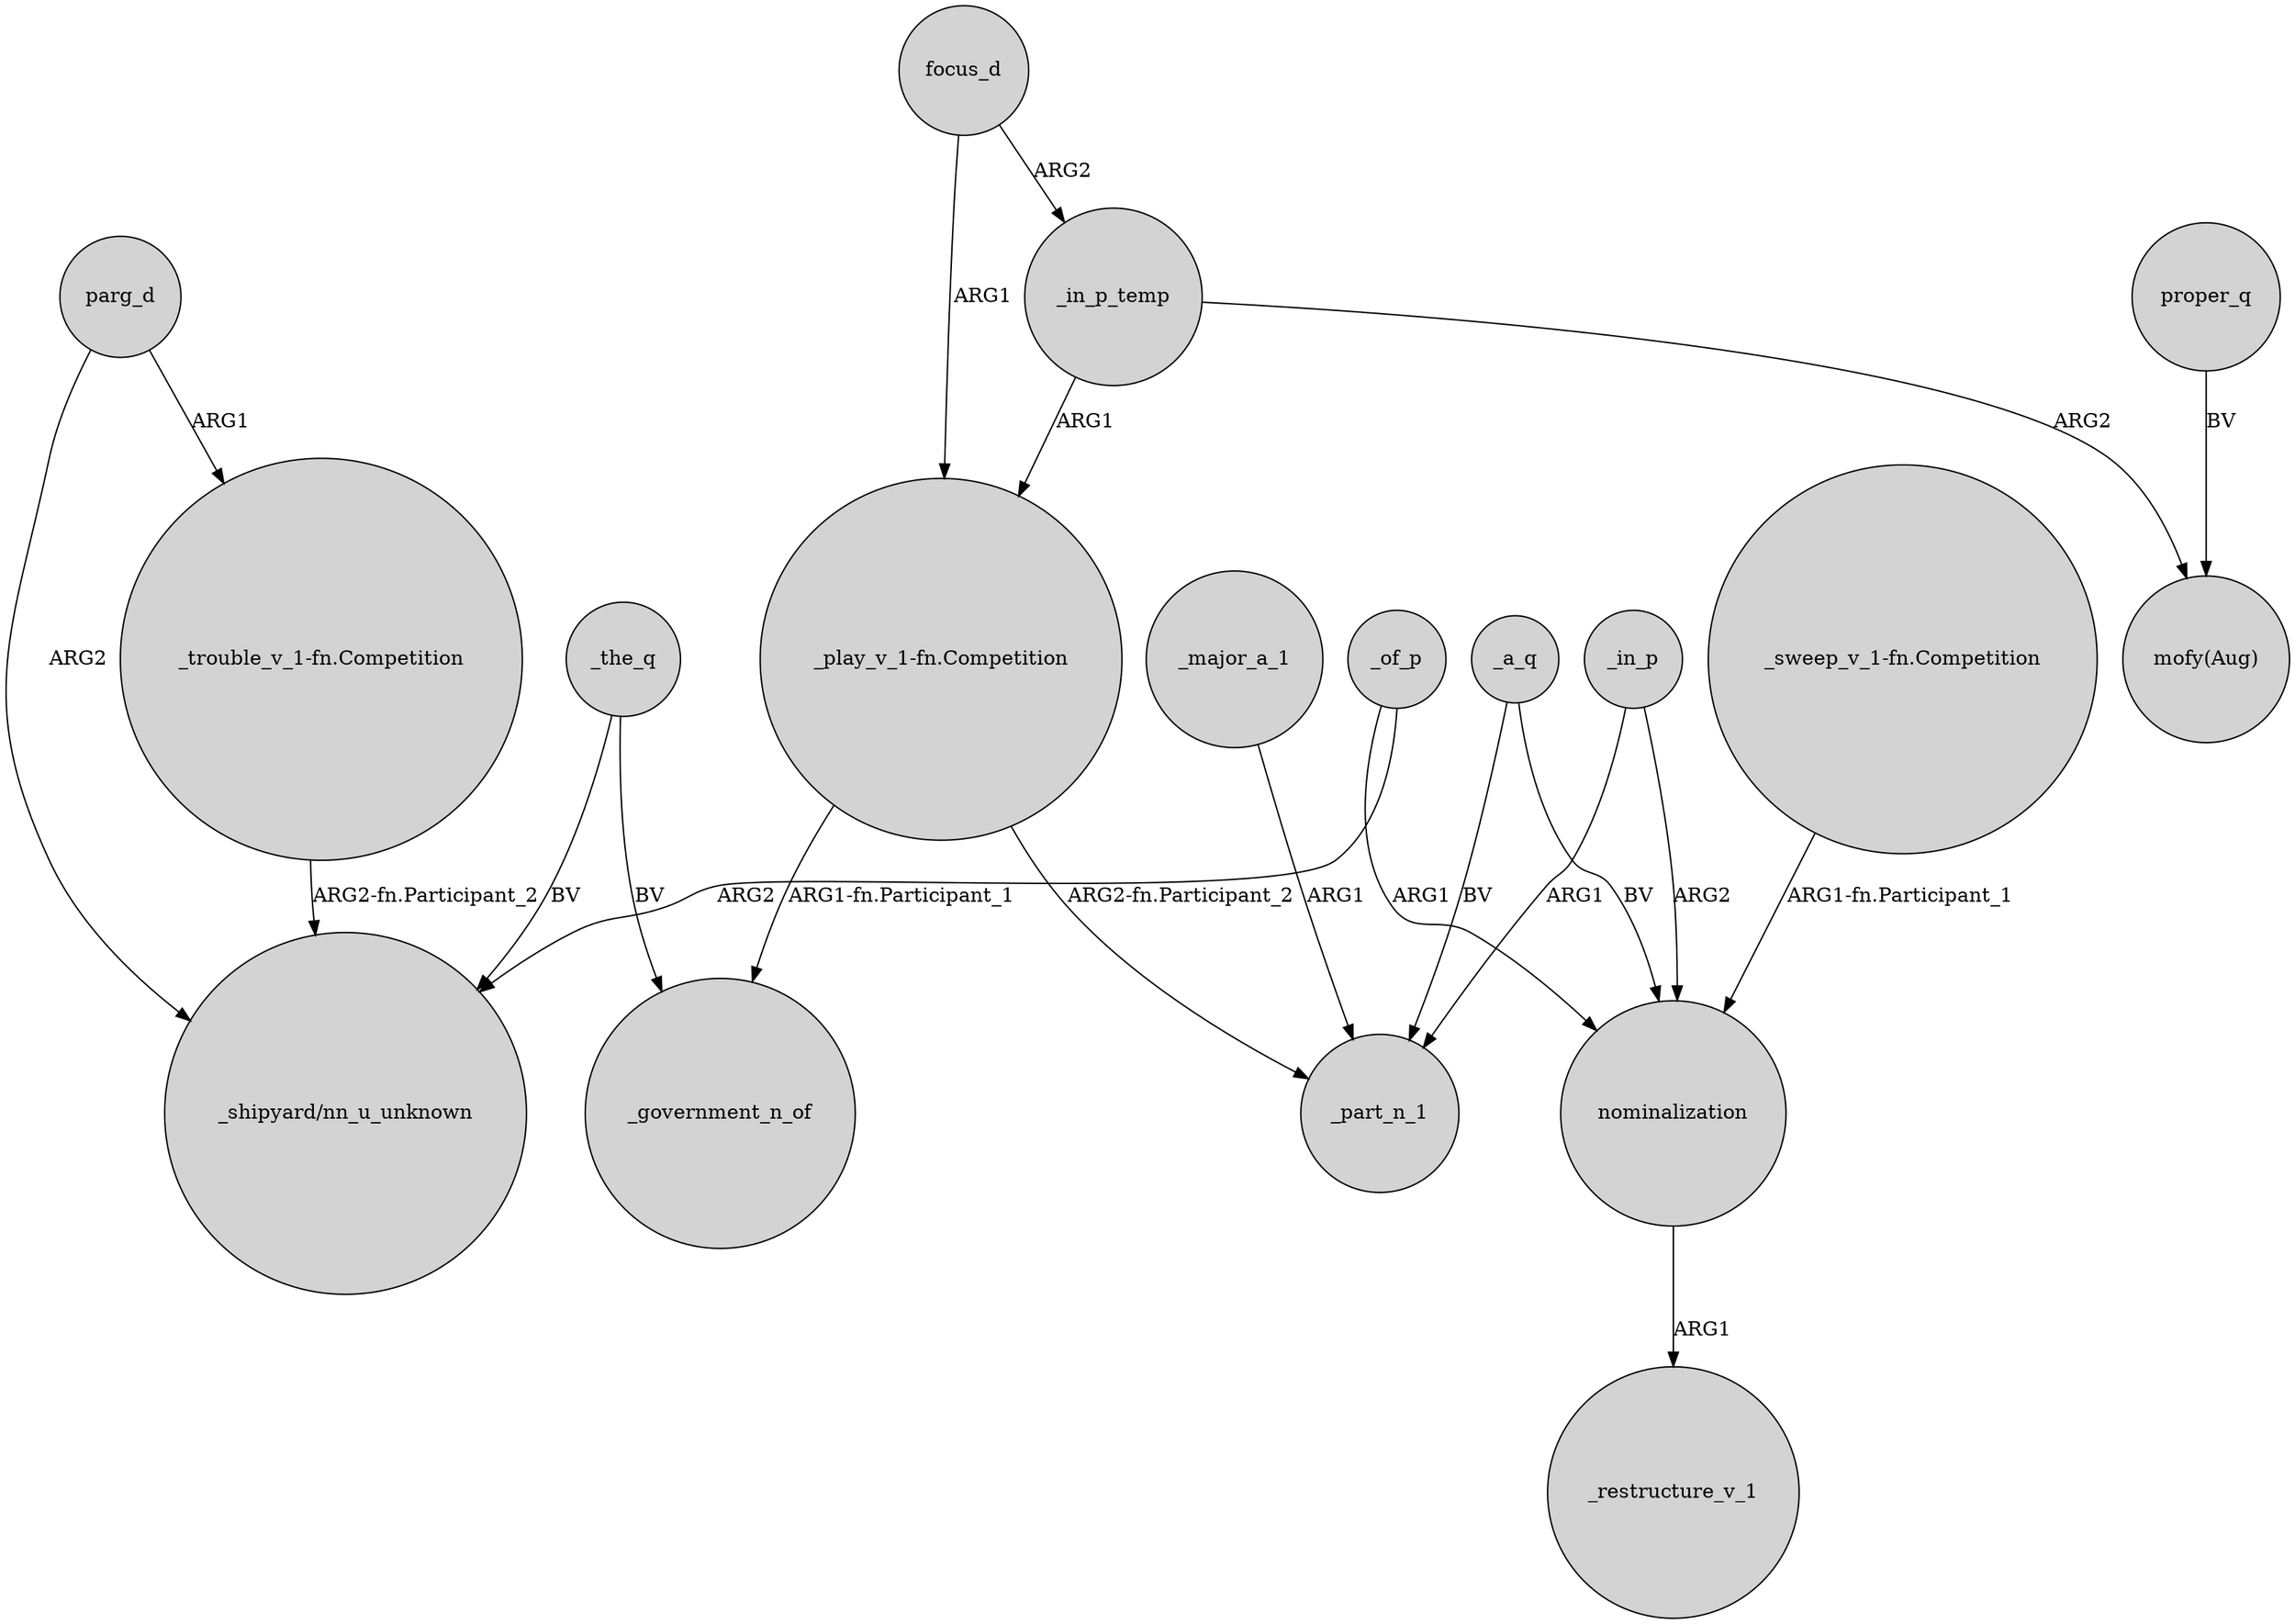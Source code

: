 digraph {
	node [shape=circle style=filled]
	_of_p -> "_shipyard/nn_u_unknown" [label=ARG2]
	_in_p_temp -> "mofy(Aug)" [label=ARG2]
	_in_p_temp -> "_play_v_1-fn.Competition" [label=ARG1]
	_a_q -> nominalization [label=BV]
	_a_q -> _part_n_1 [label=BV]
	_of_p -> nominalization [label=ARG1]
	proper_q -> "mofy(Aug)" [label=BV]
	"_play_v_1-fn.Competition" -> _part_n_1 [label="ARG2-fn.Participant_2"]
	focus_d -> "_play_v_1-fn.Competition" [label=ARG1]
	parg_d -> "_shipyard/nn_u_unknown" [label=ARG2]
	_major_a_1 -> _part_n_1 [label=ARG1]
	"_trouble_v_1-fn.Competition" -> "_shipyard/nn_u_unknown" [label="ARG2-fn.Participant_2"]
	nominalization -> _restructure_v_1 [label=ARG1]
	parg_d -> "_trouble_v_1-fn.Competition" [label=ARG1]
	focus_d -> _in_p_temp [label=ARG2]
	"_play_v_1-fn.Competition" -> _government_n_of [label="ARG1-fn.Participant_1"]
	_the_q -> _government_n_of [label=BV]
	"_sweep_v_1-fn.Competition" -> nominalization [label="ARG1-fn.Participant_1"]
	_in_p -> _part_n_1 [label=ARG1]
	_in_p -> nominalization [label=ARG2]
	_the_q -> "_shipyard/nn_u_unknown" [label=BV]
}
